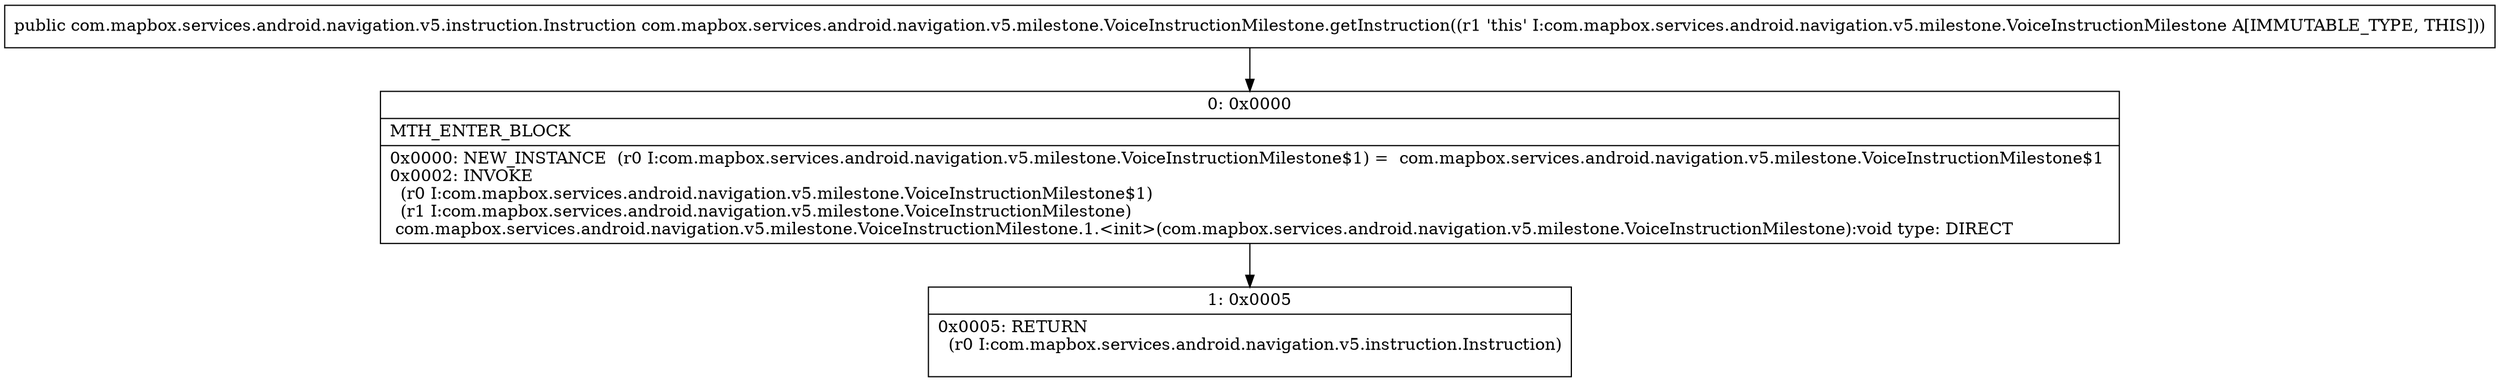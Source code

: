 digraph "CFG forcom.mapbox.services.android.navigation.v5.milestone.VoiceInstructionMilestone.getInstruction()Lcom\/mapbox\/services\/android\/navigation\/v5\/instruction\/Instruction;" {
Node_0 [shape=record,label="{0\:\ 0x0000|MTH_ENTER_BLOCK\l|0x0000: NEW_INSTANCE  (r0 I:com.mapbox.services.android.navigation.v5.milestone.VoiceInstructionMilestone$1) =  com.mapbox.services.android.navigation.v5.milestone.VoiceInstructionMilestone$1 \l0x0002: INVOKE  \l  (r0 I:com.mapbox.services.android.navigation.v5.milestone.VoiceInstructionMilestone$1)\l  (r1 I:com.mapbox.services.android.navigation.v5.milestone.VoiceInstructionMilestone)\l com.mapbox.services.android.navigation.v5.milestone.VoiceInstructionMilestone.1.\<init\>(com.mapbox.services.android.navigation.v5.milestone.VoiceInstructionMilestone):void type: DIRECT \l}"];
Node_1 [shape=record,label="{1\:\ 0x0005|0x0005: RETURN  \l  (r0 I:com.mapbox.services.android.navigation.v5.instruction.Instruction)\l \l}"];
MethodNode[shape=record,label="{public com.mapbox.services.android.navigation.v5.instruction.Instruction com.mapbox.services.android.navigation.v5.milestone.VoiceInstructionMilestone.getInstruction((r1 'this' I:com.mapbox.services.android.navigation.v5.milestone.VoiceInstructionMilestone A[IMMUTABLE_TYPE, THIS])) }"];
MethodNode -> Node_0;
Node_0 -> Node_1;
}

